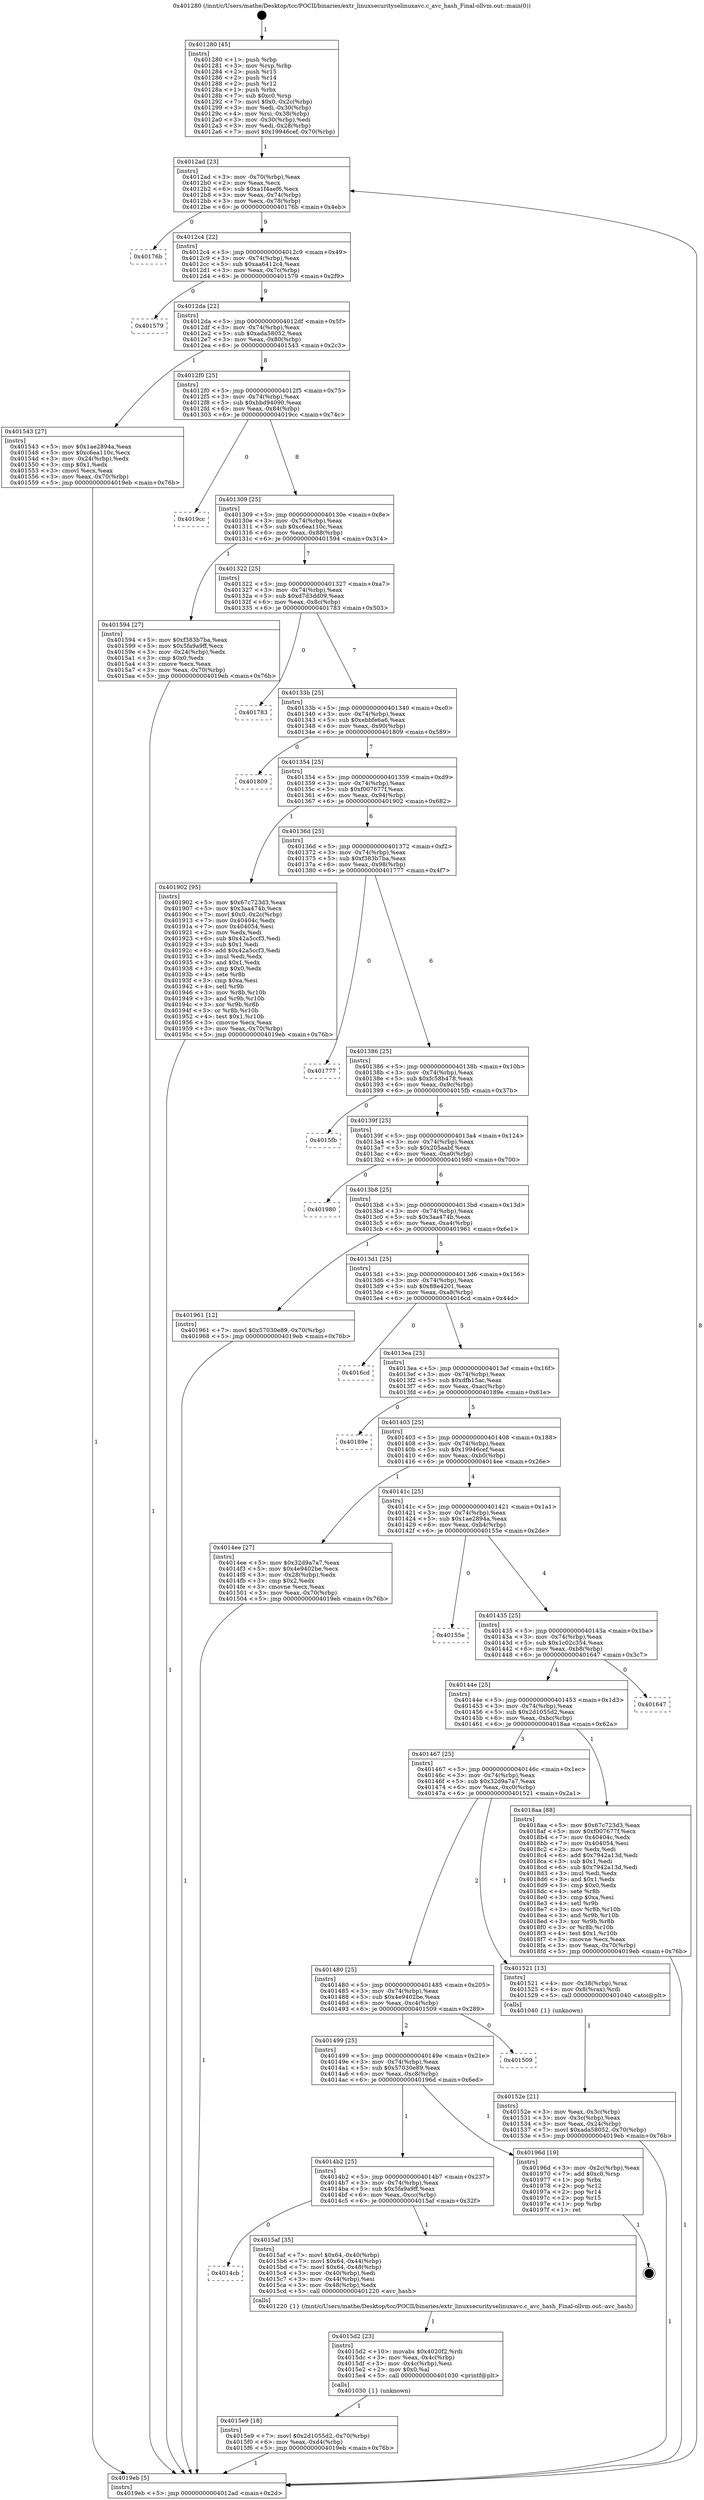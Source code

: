 digraph "0x401280" {
  label = "0x401280 (/mnt/c/Users/mathe/Desktop/tcc/POCII/binaries/extr_linuxsecurityselinuxavc.c_avc_hash_Final-ollvm.out::main(0))"
  labelloc = "t"
  node[shape=record]

  Entry [label="",width=0.3,height=0.3,shape=circle,fillcolor=black,style=filled]
  "0x4012ad" [label="{
     0x4012ad [23]\l
     | [instrs]\l
     &nbsp;&nbsp;0x4012ad \<+3\>: mov -0x70(%rbp),%eax\l
     &nbsp;&nbsp;0x4012b0 \<+2\>: mov %eax,%ecx\l
     &nbsp;&nbsp;0x4012b2 \<+6\>: sub $0xa1f4aef6,%ecx\l
     &nbsp;&nbsp;0x4012b8 \<+3\>: mov %eax,-0x74(%rbp)\l
     &nbsp;&nbsp;0x4012bb \<+3\>: mov %ecx,-0x78(%rbp)\l
     &nbsp;&nbsp;0x4012be \<+6\>: je 000000000040176b \<main+0x4eb\>\l
  }"]
  "0x40176b" [label="{
     0x40176b\l
  }", style=dashed]
  "0x4012c4" [label="{
     0x4012c4 [22]\l
     | [instrs]\l
     &nbsp;&nbsp;0x4012c4 \<+5\>: jmp 00000000004012c9 \<main+0x49\>\l
     &nbsp;&nbsp;0x4012c9 \<+3\>: mov -0x74(%rbp),%eax\l
     &nbsp;&nbsp;0x4012cc \<+5\>: sub $0xaa6412c4,%eax\l
     &nbsp;&nbsp;0x4012d1 \<+3\>: mov %eax,-0x7c(%rbp)\l
     &nbsp;&nbsp;0x4012d4 \<+6\>: je 0000000000401579 \<main+0x2f9\>\l
  }"]
  Exit [label="",width=0.3,height=0.3,shape=circle,fillcolor=black,style=filled,peripheries=2]
  "0x401579" [label="{
     0x401579\l
  }", style=dashed]
  "0x4012da" [label="{
     0x4012da [22]\l
     | [instrs]\l
     &nbsp;&nbsp;0x4012da \<+5\>: jmp 00000000004012df \<main+0x5f\>\l
     &nbsp;&nbsp;0x4012df \<+3\>: mov -0x74(%rbp),%eax\l
     &nbsp;&nbsp;0x4012e2 \<+5\>: sub $0xada58052,%eax\l
     &nbsp;&nbsp;0x4012e7 \<+3\>: mov %eax,-0x80(%rbp)\l
     &nbsp;&nbsp;0x4012ea \<+6\>: je 0000000000401543 \<main+0x2c3\>\l
  }"]
  "0x4015e9" [label="{
     0x4015e9 [18]\l
     | [instrs]\l
     &nbsp;&nbsp;0x4015e9 \<+7\>: movl $0x2d1055d2,-0x70(%rbp)\l
     &nbsp;&nbsp;0x4015f0 \<+6\>: mov %eax,-0xd4(%rbp)\l
     &nbsp;&nbsp;0x4015f6 \<+5\>: jmp 00000000004019eb \<main+0x76b\>\l
  }"]
  "0x401543" [label="{
     0x401543 [27]\l
     | [instrs]\l
     &nbsp;&nbsp;0x401543 \<+5\>: mov $0x1ae2894a,%eax\l
     &nbsp;&nbsp;0x401548 \<+5\>: mov $0xc6ea110c,%ecx\l
     &nbsp;&nbsp;0x40154d \<+3\>: mov -0x24(%rbp),%edx\l
     &nbsp;&nbsp;0x401550 \<+3\>: cmp $0x1,%edx\l
     &nbsp;&nbsp;0x401553 \<+3\>: cmovl %ecx,%eax\l
     &nbsp;&nbsp;0x401556 \<+3\>: mov %eax,-0x70(%rbp)\l
     &nbsp;&nbsp;0x401559 \<+5\>: jmp 00000000004019eb \<main+0x76b\>\l
  }"]
  "0x4012f0" [label="{
     0x4012f0 [25]\l
     | [instrs]\l
     &nbsp;&nbsp;0x4012f0 \<+5\>: jmp 00000000004012f5 \<main+0x75\>\l
     &nbsp;&nbsp;0x4012f5 \<+3\>: mov -0x74(%rbp),%eax\l
     &nbsp;&nbsp;0x4012f8 \<+5\>: sub $0xbbd94090,%eax\l
     &nbsp;&nbsp;0x4012fd \<+6\>: mov %eax,-0x84(%rbp)\l
     &nbsp;&nbsp;0x401303 \<+6\>: je 00000000004019cc \<main+0x74c\>\l
  }"]
  "0x4015d2" [label="{
     0x4015d2 [23]\l
     | [instrs]\l
     &nbsp;&nbsp;0x4015d2 \<+10\>: movabs $0x4020f2,%rdi\l
     &nbsp;&nbsp;0x4015dc \<+3\>: mov %eax,-0x4c(%rbp)\l
     &nbsp;&nbsp;0x4015df \<+3\>: mov -0x4c(%rbp),%esi\l
     &nbsp;&nbsp;0x4015e2 \<+2\>: mov $0x0,%al\l
     &nbsp;&nbsp;0x4015e4 \<+5\>: call 0000000000401030 \<printf@plt\>\l
     | [calls]\l
     &nbsp;&nbsp;0x401030 \{1\} (unknown)\l
  }"]
  "0x4019cc" [label="{
     0x4019cc\l
  }", style=dashed]
  "0x401309" [label="{
     0x401309 [25]\l
     | [instrs]\l
     &nbsp;&nbsp;0x401309 \<+5\>: jmp 000000000040130e \<main+0x8e\>\l
     &nbsp;&nbsp;0x40130e \<+3\>: mov -0x74(%rbp),%eax\l
     &nbsp;&nbsp;0x401311 \<+5\>: sub $0xc6ea110c,%eax\l
     &nbsp;&nbsp;0x401316 \<+6\>: mov %eax,-0x88(%rbp)\l
     &nbsp;&nbsp;0x40131c \<+6\>: je 0000000000401594 \<main+0x314\>\l
  }"]
  "0x4014cb" [label="{
     0x4014cb\l
  }", style=dashed]
  "0x401594" [label="{
     0x401594 [27]\l
     | [instrs]\l
     &nbsp;&nbsp;0x401594 \<+5\>: mov $0xf383b7ba,%eax\l
     &nbsp;&nbsp;0x401599 \<+5\>: mov $0x5fa9a9ff,%ecx\l
     &nbsp;&nbsp;0x40159e \<+3\>: mov -0x24(%rbp),%edx\l
     &nbsp;&nbsp;0x4015a1 \<+3\>: cmp $0x0,%edx\l
     &nbsp;&nbsp;0x4015a4 \<+3\>: cmove %ecx,%eax\l
     &nbsp;&nbsp;0x4015a7 \<+3\>: mov %eax,-0x70(%rbp)\l
     &nbsp;&nbsp;0x4015aa \<+5\>: jmp 00000000004019eb \<main+0x76b\>\l
  }"]
  "0x401322" [label="{
     0x401322 [25]\l
     | [instrs]\l
     &nbsp;&nbsp;0x401322 \<+5\>: jmp 0000000000401327 \<main+0xa7\>\l
     &nbsp;&nbsp;0x401327 \<+3\>: mov -0x74(%rbp),%eax\l
     &nbsp;&nbsp;0x40132a \<+5\>: sub $0xd7d3dd09,%eax\l
     &nbsp;&nbsp;0x40132f \<+6\>: mov %eax,-0x8c(%rbp)\l
     &nbsp;&nbsp;0x401335 \<+6\>: je 0000000000401783 \<main+0x503\>\l
  }"]
  "0x4015af" [label="{
     0x4015af [35]\l
     | [instrs]\l
     &nbsp;&nbsp;0x4015af \<+7\>: movl $0x64,-0x40(%rbp)\l
     &nbsp;&nbsp;0x4015b6 \<+7\>: movl $0x64,-0x44(%rbp)\l
     &nbsp;&nbsp;0x4015bd \<+7\>: movl $0x64,-0x48(%rbp)\l
     &nbsp;&nbsp;0x4015c4 \<+3\>: mov -0x40(%rbp),%edi\l
     &nbsp;&nbsp;0x4015c7 \<+3\>: mov -0x44(%rbp),%esi\l
     &nbsp;&nbsp;0x4015ca \<+3\>: mov -0x48(%rbp),%edx\l
     &nbsp;&nbsp;0x4015cd \<+5\>: call 0000000000401220 \<avc_hash\>\l
     | [calls]\l
     &nbsp;&nbsp;0x401220 \{1\} (/mnt/c/Users/mathe/Desktop/tcc/POCII/binaries/extr_linuxsecurityselinuxavc.c_avc_hash_Final-ollvm.out::avc_hash)\l
  }"]
  "0x401783" [label="{
     0x401783\l
  }", style=dashed]
  "0x40133b" [label="{
     0x40133b [25]\l
     | [instrs]\l
     &nbsp;&nbsp;0x40133b \<+5\>: jmp 0000000000401340 \<main+0xc0\>\l
     &nbsp;&nbsp;0x401340 \<+3\>: mov -0x74(%rbp),%eax\l
     &nbsp;&nbsp;0x401343 \<+5\>: sub $0xebbfe6a6,%eax\l
     &nbsp;&nbsp;0x401348 \<+6\>: mov %eax,-0x90(%rbp)\l
     &nbsp;&nbsp;0x40134e \<+6\>: je 0000000000401809 \<main+0x589\>\l
  }"]
  "0x4014b2" [label="{
     0x4014b2 [25]\l
     | [instrs]\l
     &nbsp;&nbsp;0x4014b2 \<+5\>: jmp 00000000004014b7 \<main+0x237\>\l
     &nbsp;&nbsp;0x4014b7 \<+3\>: mov -0x74(%rbp),%eax\l
     &nbsp;&nbsp;0x4014ba \<+5\>: sub $0x5fa9a9ff,%eax\l
     &nbsp;&nbsp;0x4014bf \<+6\>: mov %eax,-0xcc(%rbp)\l
     &nbsp;&nbsp;0x4014c5 \<+6\>: je 00000000004015af \<main+0x32f\>\l
  }"]
  "0x401809" [label="{
     0x401809\l
  }", style=dashed]
  "0x401354" [label="{
     0x401354 [25]\l
     | [instrs]\l
     &nbsp;&nbsp;0x401354 \<+5\>: jmp 0000000000401359 \<main+0xd9\>\l
     &nbsp;&nbsp;0x401359 \<+3\>: mov -0x74(%rbp),%eax\l
     &nbsp;&nbsp;0x40135c \<+5\>: sub $0xf007677f,%eax\l
     &nbsp;&nbsp;0x401361 \<+6\>: mov %eax,-0x94(%rbp)\l
     &nbsp;&nbsp;0x401367 \<+6\>: je 0000000000401902 \<main+0x682\>\l
  }"]
  "0x40196d" [label="{
     0x40196d [19]\l
     | [instrs]\l
     &nbsp;&nbsp;0x40196d \<+3\>: mov -0x2c(%rbp),%eax\l
     &nbsp;&nbsp;0x401970 \<+7\>: add $0xc0,%rsp\l
     &nbsp;&nbsp;0x401977 \<+1\>: pop %rbx\l
     &nbsp;&nbsp;0x401978 \<+2\>: pop %r12\l
     &nbsp;&nbsp;0x40197a \<+2\>: pop %r14\l
     &nbsp;&nbsp;0x40197c \<+2\>: pop %r15\l
     &nbsp;&nbsp;0x40197e \<+1\>: pop %rbp\l
     &nbsp;&nbsp;0x40197f \<+1\>: ret\l
  }"]
  "0x401902" [label="{
     0x401902 [95]\l
     | [instrs]\l
     &nbsp;&nbsp;0x401902 \<+5\>: mov $0x67c723d3,%eax\l
     &nbsp;&nbsp;0x401907 \<+5\>: mov $0x3aa474b,%ecx\l
     &nbsp;&nbsp;0x40190c \<+7\>: movl $0x0,-0x2c(%rbp)\l
     &nbsp;&nbsp;0x401913 \<+7\>: mov 0x40404c,%edx\l
     &nbsp;&nbsp;0x40191a \<+7\>: mov 0x404054,%esi\l
     &nbsp;&nbsp;0x401921 \<+2\>: mov %edx,%edi\l
     &nbsp;&nbsp;0x401923 \<+6\>: sub $0x42a5ccf3,%edi\l
     &nbsp;&nbsp;0x401929 \<+3\>: sub $0x1,%edi\l
     &nbsp;&nbsp;0x40192c \<+6\>: add $0x42a5ccf3,%edi\l
     &nbsp;&nbsp;0x401932 \<+3\>: imul %edi,%edx\l
     &nbsp;&nbsp;0x401935 \<+3\>: and $0x1,%edx\l
     &nbsp;&nbsp;0x401938 \<+3\>: cmp $0x0,%edx\l
     &nbsp;&nbsp;0x40193b \<+4\>: sete %r8b\l
     &nbsp;&nbsp;0x40193f \<+3\>: cmp $0xa,%esi\l
     &nbsp;&nbsp;0x401942 \<+4\>: setl %r9b\l
     &nbsp;&nbsp;0x401946 \<+3\>: mov %r8b,%r10b\l
     &nbsp;&nbsp;0x401949 \<+3\>: and %r9b,%r10b\l
     &nbsp;&nbsp;0x40194c \<+3\>: xor %r9b,%r8b\l
     &nbsp;&nbsp;0x40194f \<+3\>: or %r8b,%r10b\l
     &nbsp;&nbsp;0x401952 \<+4\>: test $0x1,%r10b\l
     &nbsp;&nbsp;0x401956 \<+3\>: cmovne %ecx,%eax\l
     &nbsp;&nbsp;0x401959 \<+3\>: mov %eax,-0x70(%rbp)\l
     &nbsp;&nbsp;0x40195c \<+5\>: jmp 00000000004019eb \<main+0x76b\>\l
  }"]
  "0x40136d" [label="{
     0x40136d [25]\l
     | [instrs]\l
     &nbsp;&nbsp;0x40136d \<+5\>: jmp 0000000000401372 \<main+0xf2\>\l
     &nbsp;&nbsp;0x401372 \<+3\>: mov -0x74(%rbp),%eax\l
     &nbsp;&nbsp;0x401375 \<+5\>: sub $0xf383b7ba,%eax\l
     &nbsp;&nbsp;0x40137a \<+6\>: mov %eax,-0x98(%rbp)\l
     &nbsp;&nbsp;0x401380 \<+6\>: je 0000000000401777 \<main+0x4f7\>\l
  }"]
  "0x401499" [label="{
     0x401499 [25]\l
     | [instrs]\l
     &nbsp;&nbsp;0x401499 \<+5\>: jmp 000000000040149e \<main+0x21e\>\l
     &nbsp;&nbsp;0x40149e \<+3\>: mov -0x74(%rbp),%eax\l
     &nbsp;&nbsp;0x4014a1 \<+5\>: sub $0x57030e89,%eax\l
     &nbsp;&nbsp;0x4014a6 \<+6\>: mov %eax,-0xc8(%rbp)\l
     &nbsp;&nbsp;0x4014ac \<+6\>: je 000000000040196d \<main+0x6ed\>\l
  }"]
  "0x401777" [label="{
     0x401777\l
  }", style=dashed]
  "0x401386" [label="{
     0x401386 [25]\l
     | [instrs]\l
     &nbsp;&nbsp;0x401386 \<+5\>: jmp 000000000040138b \<main+0x10b\>\l
     &nbsp;&nbsp;0x40138b \<+3\>: mov -0x74(%rbp),%eax\l
     &nbsp;&nbsp;0x40138e \<+5\>: sub $0xfc58b478,%eax\l
     &nbsp;&nbsp;0x401393 \<+6\>: mov %eax,-0x9c(%rbp)\l
     &nbsp;&nbsp;0x401399 \<+6\>: je 00000000004015fb \<main+0x37b\>\l
  }"]
  "0x401509" [label="{
     0x401509\l
  }", style=dashed]
  "0x4015fb" [label="{
     0x4015fb\l
  }", style=dashed]
  "0x40139f" [label="{
     0x40139f [25]\l
     | [instrs]\l
     &nbsp;&nbsp;0x40139f \<+5\>: jmp 00000000004013a4 \<main+0x124\>\l
     &nbsp;&nbsp;0x4013a4 \<+3\>: mov -0x74(%rbp),%eax\l
     &nbsp;&nbsp;0x4013a7 \<+5\>: sub $0x205aabf,%eax\l
     &nbsp;&nbsp;0x4013ac \<+6\>: mov %eax,-0xa0(%rbp)\l
     &nbsp;&nbsp;0x4013b2 \<+6\>: je 0000000000401980 \<main+0x700\>\l
  }"]
  "0x40152e" [label="{
     0x40152e [21]\l
     | [instrs]\l
     &nbsp;&nbsp;0x40152e \<+3\>: mov %eax,-0x3c(%rbp)\l
     &nbsp;&nbsp;0x401531 \<+3\>: mov -0x3c(%rbp),%eax\l
     &nbsp;&nbsp;0x401534 \<+3\>: mov %eax,-0x24(%rbp)\l
     &nbsp;&nbsp;0x401537 \<+7\>: movl $0xada58052,-0x70(%rbp)\l
     &nbsp;&nbsp;0x40153e \<+5\>: jmp 00000000004019eb \<main+0x76b\>\l
  }"]
  "0x401980" [label="{
     0x401980\l
  }", style=dashed]
  "0x4013b8" [label="{
     0x4013b8 [25]\l
     | [instrs]\l
     &nbsp;&nbsp;0x4013b8 \<+5\>: jmp 00000000004013bd \<main+0x13d\>\l
     &nbsp;&nbsp;0x4013bd \<+3\>: mov -0x74(%rbp),%eax\l
     &nbsp;&nbsp;0x4013c0 \<+5\>: sub $0x3aa474b,%eax\l
     &nbsp;&nbsp;0x4013c5 \<+6\>: mov %eax,-0xa4(%rbp)\l
     &nbsp;&nbsp;0x4013cb \<+6\>: je 0000000000401961 \<main+0x6e1\>\l
  }"]
  "0x401480" [label="{
     0x401480 [25]\l
     | [instrs]\l
     &nbsp;&nbsp;0x401480 \<+5\>: jmp 0000000000401485 \<main+0x205\>\l
     &nbsp;&nbsp;0x401485 \<+3\>: mov -0x74(%rbp),%eax\l
     &nbsp;&nbsp;0x401488 \<+5\>: sub $0x4e9402be,%eax\l
     &nbsp;&nbsp;0x40148d \<+6\>: mov %eax,-0xc4(%rbp)\l
     &nbsp;&nbsp;0x401493 \<+6\>: je 0000000000401509 \<main+0x289\>\l
  }"]
  "0x401961" [label="{
     0x401961 [12]\l
     | [instrs]\l
     &nbsp;&nbsp;0x401961 \<+7\>: movl $0x57030e89,-0x70(%rbp)\l
     &nbsp;&nbsp;0x401968 \<+5\>: jmp 00000000004019eb \<main+0x76b\>\l
  }"]
  "0x4013d1" [label="{
     0x4013d1 [25]\l
     | [instrs]\l
     &nbsp;&nbsp;0x4013d1 \<+5\>: jmp 00000000004013d6 \<main+0x156\>\l
     &nbsp;&nbsp;0x4013d6 \<+3\>: mov -0x74(%rbp),%eax\l
     &nbsp;&nbsp;0x4013d9 \<+5\>: sub $0x88e4201,%eax\l
     &nbsp;&nbsp;0x4013de \<+6\>: mov %eax,-0xa8(%rbp)\l
     &nbsp;&nbsp;0x4013e4 \<+6\>: je 00000000004016cd \<main+0x44d\>\l
  }"]
  "0x401521" [label="{
     0x401521 [13]\l
     | [instrs]\l
     &nbsp;&nbsp;0x401521 \<+4\>: mov -0x38(%rbp),%rax\l
     &nbsp;&nbsp;0x401525 \<+4\>: mov 0x8(%rax),%rdi\l
     &nbsp;&nbsp;0x401529 \<+5\>: call 0000000000401040 \<atoi@plt\>\l
     | [calls]\l
     &nbsp;&nbsp;0x401040 \{1\} (unknown)\l
  }"]
  "0x4016cd" [label="{
     0x4016cd\l
  }", style=dashed]
  "0x4013ea" [label="{
     0x4013ea [25]\l
     | [instrs]\l
     &nbsp;&nbsp;0x4013ea \<+5\>: jmp 00000000004013ef \<main+0x16f\>\l
     &nbsp;&nbsp;0x4013ef \<+3\>: mov -0x74(%rbp),%eax\l
     &nbsp;&nbsp;0x4013f2 \<+5\>: sub $0xdfb15ac,%eax\l
     &nbsp;&nbsp;0x4013f7 \<+6\>: mov %eax,-0xac(%rbp)\l
     &nbsp;&nbsp;0x4013fd \<+6\>: je 000000000040189e \<main+0x61e\>\l
  }"]
  "0x401467" [label="{
     0x401467 [25]\l
     | [instrs]\l
     &nbsp;&nbsp;0x401467 \<+5\>: jmp 000000000040146c \<main+0x1ec\>\l
     &nbsp;&nbsp;0x40146c \<+3\>: mov -0x74(%rbp),%eax\l
     &nbsp;&nbsp;0x40146f \<+5\>: sub $0x32d9a7a7,%eax\l
     &nbsp;&nbsp;0x401474 \<+6\>: mov %eax,-0xc0(%rbp)\l
     &nbsp;&nbsp;0x40147a \<+6\>: je 0000000000401521 \<main+0x2a1\>\l
  }"]
  "0x40189e" [label="{
     0x40189e\l
  }", style=dashed]
  "0x401403" [label="{
     0x401403 [25]\l
     | [instrs]\l
     &nbsp;&nbsp;0x401403 \<+5\>: jmp 0000000000401408 \<main+0x188\>\l
     &nbsp;&nbsp;0x401408 \<+3\>: mov -0x74(%rbp),%eax\l
     &nbsp;&nbsp;0x40140b \<+5\>: sub $0x19946cef,%eax\l
     &nbsp;&nbsp;0x401410 \<+6\>: mov %eax,-0xb0(%rbp)\l
     &nbsp;&nbsp;0x401416 \<+6\>: je 00000000004014ee \<main+0x26e\>\l
  }"]
  "0x4018aa" [label="{
     0x4018aa [88]\l
     | [instrs]\l
     &nbsp;&nbsp;0x4018aa \<+5\>: mov $0x67c723d3,%eax\l
     &nbsp;&nbsp;0x4018af \<+5\>: mov $0xf007677f,%ecx\l
     &nbsp;&nbsp;0x4018b4 \<+7\>: mov 0x40404c,%edx\l
     &nbsp;&nbsp;0x4018bb \<+7\>: mov 0x404054,%esi\l
     &nbsp;&nbsp;0x4018c2 \<+2\>: mov %edx,%edi\l
     &nbsp;&nbsp;0x4018c4 \<+6\>: add $0x7942a13d,%edi\l
     &nbsp;&nbsp;0x4018ca \<+3\>: sub $0x1,%edi\l
     &nbsp;&nbsp;0x4018cd \<+6\>: sub $0x7942a13d,%edi\l
     &nbsp;&nbsp;0x4018d3 \<+3\>: imul %edi,%edx\l
     &nbsp;&nbsp;0x4018d6 \<+3\>: and $0x1,%edx\l
     &nbsp;&nbsp;0x4018d9 \<+3\>: cmp $0x0,%edx\l
     &nbsp;&nbsp;0x4018dc \<+4\>: sete %r8b\l
     &nbsp;&nbsp;0x4018e0 \<+3\>: cmp $0xa,%esi\l
     &nbsp;&nbsp;0x4018e3 \<+4\>: setl %r9b\l
     &nbsp;&nbsp;0x4018e7 \<+3\>: mov %r8b,%r10b\l
     &nbsp;&nbsp;0x4018ea \<+3\>: and %r9b,%r10b\l
     &nbsp;&nbsp;0x4018ed \<+3\>: xor %r9b,%r8b\l
     &nbsp;&nbsp;0x4018f0 \<+3\>: or %r8b,%r10b\l
     &nbsp;&nbsp;0x4018f3 \<+4\>: test $0x1,%r10b\l
     &nbsp;&nbsp;0x4018f7 \<+3\>: cmovne %ecx,%eax\l
     &nbsp;&nbsp;0x4018fa \<+3\>: mov %eax,-0x70(%rbp)\l
     &nbsp;&nbsp;0x4018fd \<+5\>: jmp 00000000004019eb \<main+0x76b\>\l
  }"]
  "0x4014ee" [label="{
     0x4014ee [27]\l
     | [instrs]\l
     &nbsp;&nbsp;0x4014ee \<+5\>: mov $0x32d9a7a7,%eax\l
     &nbsp;&nbsp;0x4014f3 \<+5\>: mov $0x4e9402be,%ecx\l
     &nbsp;&nbsp;0x4014f8 \<+3\>: mov -0x28(%rbp),%edx\l
     &nbsp;&nbsp;0x4014fb \<+3\>: cmp $0x2,%edx\l
     &nbsp;&nbsp;0x4014fe \<+3\>: cmovne %ecx,%eax\l
     &nbsp;&nbsp;0x401501 \<+3\>: mov %eax,-0x70(%rbp)\l
     &nbsp;&nbsp;0x401504 \<+5\>: jmp 00000000004019eb \<main+0x76b\>\l
  }"]
  "0x40141c" [label="{
     0x40141c [25]\l
     | [instrs]\l
     &nbsp;&nbsp;0x40141c \<+5\>: jmp 0000000000401421 \<main+0x1a1\>\l
     &nbsp;&nbsp;0x401421 \<+3\>: mov -0x74(%rbp),%eax\l
     &nbsp;&nbsp;0x401424 \<+5\>: sub $0x1ae2894a,%eax\l
     &nbsp;&nbsp;0x401429 \<+6\>: mov %eax,-0xb4(%rbp)\l
     &nbsp;&nbsp;0x40142f \<+6\>: je 000000000040155e \<main+0x2de\>\l
  }"]
  "0x4019eb" [label="{
     0x4019eb [5]\l
     | [instrs]\l
     &nbsp;&nbsp;0x4019eb \<+5\>: jmp 00000000004012ad \<main+0x2d\>\l
  }"]
  "0x401280" [label="{
     0x401280 [45]\l
     | [instrs]\l
     &nbsp;&nbsp;0x401280 \<+1\>: push %rbp\l
     &nbsp;&nbsp;0x401281 \<+3\>: mov %rsp,%rbp\l
     &nbsp;&nbsp;0x401284 \<+2\>: push %r15\l
     &nbsp;&nbsp;0x401286 \<+2\>: push %r14\l
     &nbsp;&nbsp;0x401288 \<+2\>: push %r12\l
     &nbsp;&nbsp;0x40128a \<+1\>: push %rbx\l
     &nbsp;&nbsp;0x40128b \<+7\>: sub $0xc0,%rsp\l
     &nbsp;&nbsp;0x401292 \<+7\>: movl $0x0,-0x2c(%rbp)\l
     &nbsp;&nbsp;0x401299 \<+3\>: mov %edi,-0x30(%rbp)\l
     &nbsp;&nbsp;0x40129c \<+4\>: mov %rsi,-0x38(%rbp)\l
     &nbsp;&nbsp;0x4012a0 \<+3\>: mov -0x30(%rbp),%edi\l
     &nbsp;&nbsp;0x4012a3 \<+3\>: mov %edi,-0x28(%rbp)\l
     &nbsp;&nbsp;0x4012a6 \<+7\>: movl $0x19946cef,-0x70(%rbp)\l
  }"]
  "0x40144e" [label="{
     0x40144e [25]\l
     | [instrs]\l
     &nbsp;&nbsp;0x40144e \<+5\>: jmp 0000000000401453 \<main+0x1d3\>\l
     &nbsp;&nbsp;0x401453 \<+3\>: mov -0x74(%rbp),%eax\l
     &nbsp;&nbsp;0x401456 \<+5\>: sub $0x2d1055d2,%eax\l
     &nbsp;&nbsp;0x40145b \<+6\>: mov %eax,-0xbc(%rbp)\l
     &nbsp;&nbsp;0x401461 \<+6\>: je 00000000004018aa \<main+0x62a\>\l
  }"]
  "0x40155e" [label="{
     0x40155e\l
  }", style=dashed]
  "0x401435" [label="{
     0x401435 [25]\l
     | [instrs]\l
     &nbsp;&nbsp;0x401435 \<+5\>: jmp 000000000040143a \<main+0x1ba\>\l
     &nbsp;&nbsp;0x40143a \<+3\>: mov -0x74(%rbp),%eax\l
     &nbsp;&nbsp;0x40143d \<+5\>: sub $0x1c02c354,%eax\l
     &nbsp;&nbsp;0x401442 \<+6\>: mov %eax,-0xb8(%rbp)\l
     &nbsp;&nbsp;0x401448 \<+6\>: je 0000000000401647 \<main+0x3c7\>\l
  }"]
  "0x401647" [label="{
     0x401647\l
  }", style=dashed]
  Entry -> "0x401280" [label=" 1"]
  "0x4012ad" -> "0x40176b" [label=" 0"]
  "0x4012ad" -> "0x4012c4" [label=" 9"]
  "0x40196d" -> Exit [label=" 1"]
  "0x4012c4" -> "0x401579" [label=" 0"]
  "0x4012c4" -> "0x4012da" [label=" 9"]
  "0x401961" -> "0x4019eb" [label=" 1"]
  "0x4012da" -> "0x401543" [label=" 1"]
  "0x4012da" -> "0x4012f0" [label=" 8"]
  "0x401902" -> "0x4019eb" [label=" 1"]
  "0x4012f0" -> "0x4019cc" [label=" 0"]
  "0x4012f0" -> "0x401309" [label=" 8"]
  "0x4018aa" -> "0x4019eb" [label=" 1"]
  "0x401309" -> "0x401594" [label=" 1"]
  "0x401309" -> "0x401322" [label=" 7"]
  "0x4015e9" -> "0x4019eb" [label=" 1"]
  "0x401322" -> "0x401783" [label=" 0"]
  "0x401322" -> "0x40133b" [label=" 7"]
  "0x4015d2" -> "0x4015e9" [label=" 1"]
  "0x40133b" -> "0x401809" [label=" 0"]
  "0x40133b" -> "0x401354" [label=" 7"]
  "0x4014b2" -> "0x4014cb" [label=" 0"]
  "0x401354" -> "0x401902" [label=" 1"]
  "0x401354" -> "0x40136d" [label=" 6"]
  "0x4014b2" -> "0x4015af" [label=" 1"]
  "0x40136d" -> "0x401777" [label=" 0"]
  "0x40136d" -> "0x401386" [label=" 6"]
  "0x401499" -> "0x4014b2" [label=" 1"]
  "0x401386" -> "0x4015fb" [label=" 0"]
  "0x401386" -> "0x40139f" [label=" 6"]
  "0x401499" -> "0x40196d" [label=" 1"]
  "0x40139f" -> "0x401980" [label=" 0"]
  "0x40139f" -> "0x4013b8" [label=" 6"]
  "0x401480" -> "0x401499" [label=" 2"]
  "0x4013b8" -> "0x401961" [label=" 1"]
  "0x4013b8" -> "0x4013d1" [label=" 5"]
  "0x401480" -> "0x401509" [label=" 0"]
  "0x4013d1" -> "0x4016cd" [label=" 0"]
  "0x4013d1" -> "0x4013ea" [label=" 5"]
  "0x4015af" -> "0x4015d2" [label=" 1"]
  "0x4013ea" -> "0x40189e" [label=" 0"]
  "0x4013ea" -> "0x401403" [label=" 5"]
  "0x401543" -> "0x4019eb" [label=" 1"]
  "0x401403" -> "0x4014ee" [label=" 1"]
  "0x401403" -> "0x40141c" [label=" 4"]
  "0x4014ee" -> "0x4019eb" [label=" 1"]
  "0x401280" -> "0x4012ad" [label=" 1"]
  "0x4019eb" -> "0x4012ad" [label=" 8"]
  "0x40152e" -> "0x4019eb" [label=" 1"]
  "0x40141c" -> "0x40155e" [label=" 0"]
  "0x40141c" -> "0x401435" [label=" 4"]
  "0x401467" -> "0x401480" [label=" 2"]
  "0x401435" -> "0x401647" [label=" 0"]
  "0x401435" -> "0x40144e" [label=" 4"]
  "0x401521" -> "0x40152e" [label=" 1"]
  "0x40144e" -> "0x4018aa" [label=" 1"]
  "0x40144e" -> "0x401467" [label=" 3"]
  "0x401594" -> "0x4019eb" [label=" 1"]
  "0x401467" -> "0x401521" [label=" 1"]
}
